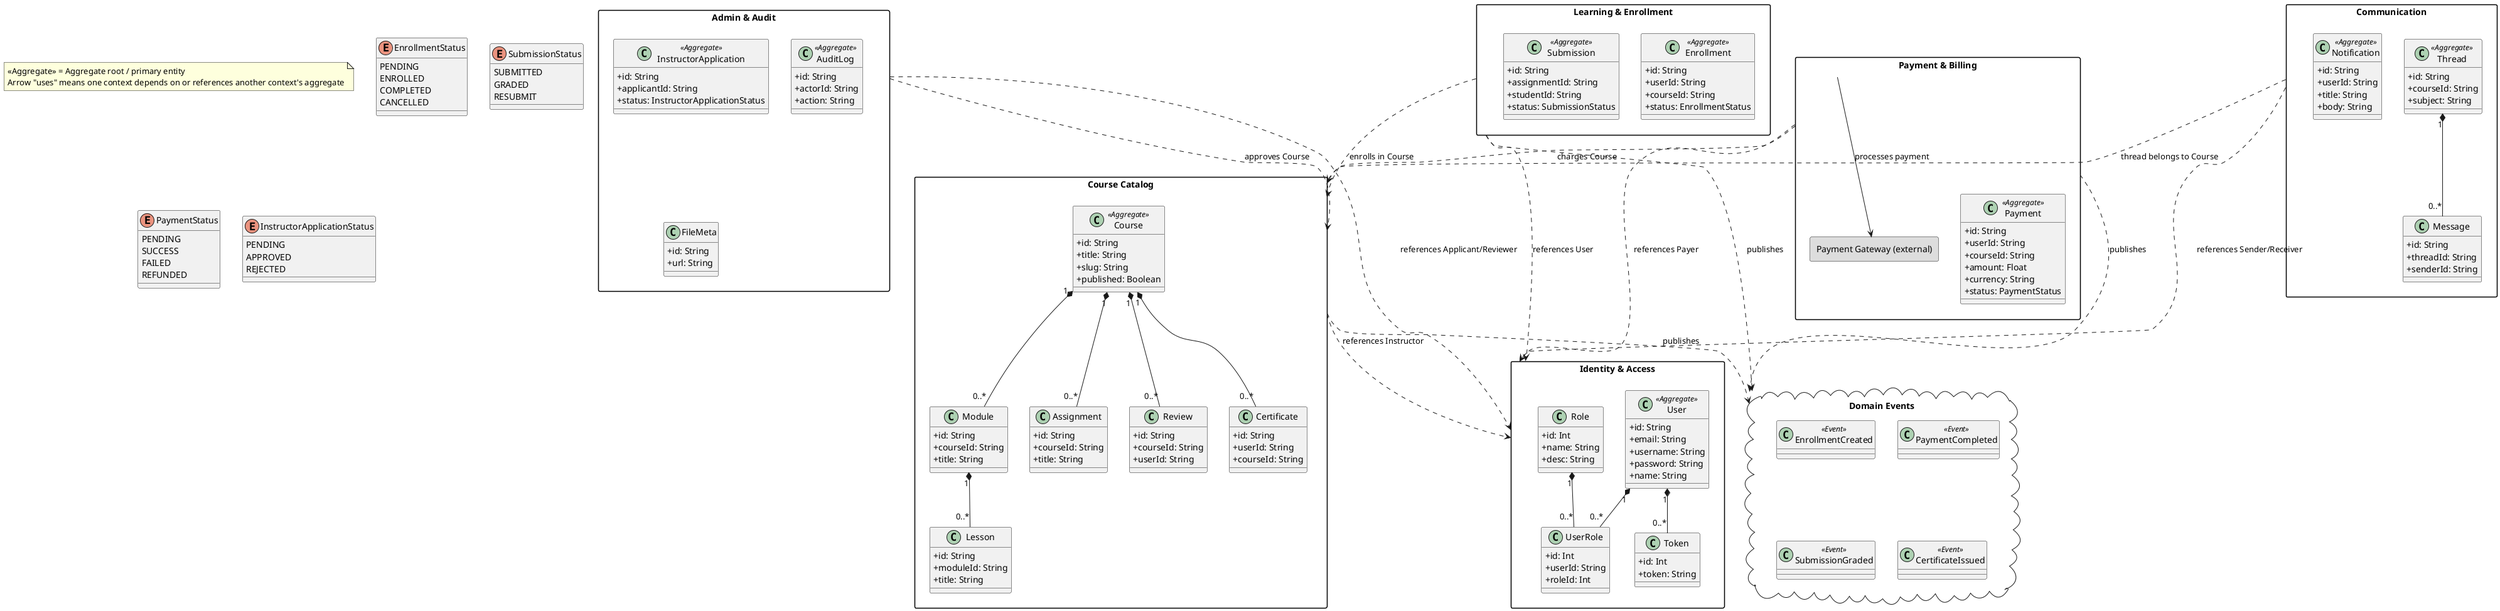 @startuml
' ==========================================================
' DOMAIN DIAGRAM FOR LMS (Fixed Version)
' ==========================================================

allowmixing

skinparam packageStyle rect
skinparam shadowing false
skinparam classAttributeIconSize 0
skinparam defaultTextAlignment left

' ================= Legend =================
note as Legend
  <<Aggregate>> = Aggregate root / primary entity
  Arrow "uses" means one context depends on or references another context's aggregate
end note

' ==========================================================
' Identity & Access Context
' ==========================================================
package "Identity & Access" as Identity {
  class User <<Aggregate>> {
    +id: String
    +email: String
    +username: String
    +password: String
    +name: String
  }

  class Role {
    +id: Int
    +name: String
    +desc: String
  }

  class UserRole {
    +id: Int
    +userId: String
    +roleId: Int
  }

  class Token {
    +id: Int
    +token: String
  }

  ' Internal relationships
  User "1" *-- "0..*" UserRole
  Role "1" *-- "0..*" UserRole
  User "1" *-- "0..*" Token
}

' ==========================================================
' Course Catalog Context
' ==========================================================
package "Course Catalog" as Catalog {
  class Course <<Aggregate>> {
    +id: String
    +title: String
    +slug: String
    +published: Boolean
  }

  class Module {
    +id: String
    +courseId: String
    +title: String
  }

  class Lesson {
    +id: String
    +moduleId: String
    +title: String
  }

  class Assignment {
    +id: String
    +courseId: String
    +title: String
  }

  class Review {
    +id: String
    +courseId: String
    +userId: String
  }

  class Certificate {
    +id: String
    +userId: String
    +courseId: String
  }

  ' Internal relationships
  Course "1" *-- "0..*" Module
  Module "1" *-- "0..*" Lesson
  Course "1" *-- "0..*" Assignment
  Course "1" *-- "0..*" Review
  Course "1" *-- "0..*" Certificate
}

' ==========================================================
' Learning & Enrollment Context
' ==========================================================
package "Learning & Enrollment" as Learning {
  class Enrollment <<Aggregate>> {
    +id: String
    +userId: String
    +courseId: String
    +status: EnrollmentStatus
  }

  class Submission <<Aggregate>> {
    +id: String
    +assignmentId: String
    +studentId: String
    +status: SubmissionStatus
  }
}

' ==========================================================
' Payment & Billing Context
' ==========================================================
package "Payment & Billing" as Billing {
  class Payment <<Aggregate>> {
    +id: String
    +userId: String
    +courseId: String
    +amount: Float
    +currency: String
    +status: PaymentStatus
  }

  rectangle "Payment Gateway (external)" as PG #DDDDDD
}

' ==========================================================
' Communication Context
' ==========================================================
package "Communication" as Comm {
  class Thread <<Aggregate>> {
    +id: String
    +courseId: String
    +subject: String
  }

  class Message {
    +id: String
    +threadId: String
    +senderId: String
  }

  class Notification <<Aggregate>> {
    +id: String
    +userId: String
    +title: String
    +body: String
  }

  ' Internal relationships
  Thread "1" *-- "0..*" Message
}

' ==========================================================
' Admin & Audit Context
' ==========================================================
package "Admin & Audit" as Admin {
  class InstructorApplication <<Aggregate>> {
    +id: String
    +applicantId: String
    +status: InstructorApplicationStatus
  }

  class AuditLog <<Aggregate>> {
    +id: String
    +actorId: String
    +action: String
  }

  class FileMeta {
    +id: String
    +url: String
  }
}

' ==========================================================
' ENUMS
' ==========================================================
enum EnrollmentStatus {
  PENDING
  ENROLLED
  COMPLETED
  CANCELLED
}

enum SubmissionStatus {
  SUBMITTED
  GRADED
  RESUBMIT
}

enum PaymentStatus {
  PENDING
  SUCCESS
  FAILED
  REFUNDED
}

enum InstructorApplicationStatus {
  PENDING
  APPROVED
  REJECTED
}

' ==========================================================
' RELATIONSHIPS / CONTEXT DEPENDENCIES
' ==========================================================
Learning ..> Identity : references User
Catalog ..> Identity : references Instructor
Billing ..> Identity : references Payer
Comm ..> Identity : references Sender/Receiver
Admin ..> Identity : references Applicant/Reviewer

Learning ..> Catalog : enrolls in Course
Billing ..> Catalog : charges Course
Comm ..> Catalog : thread belongs to Course
Admin ..> Catalog : approves Course

Billing --> PG : "processes payment"

' ==========================================================
' DOMAIN EVENTS
' ==========================================================
package "Domain Events" as Events <<Cloud>> {
  class EnrollmentCreated <<Event>>
  class PaymentCompleted <<Event>>
  class SubmissionGraded <<Event>>
  class CertificateIssued <<Event>>
}

Learning ..> Events : publishes
Billing ..> Events : publishes
Catalog ..> Events : publishes

@enduml
